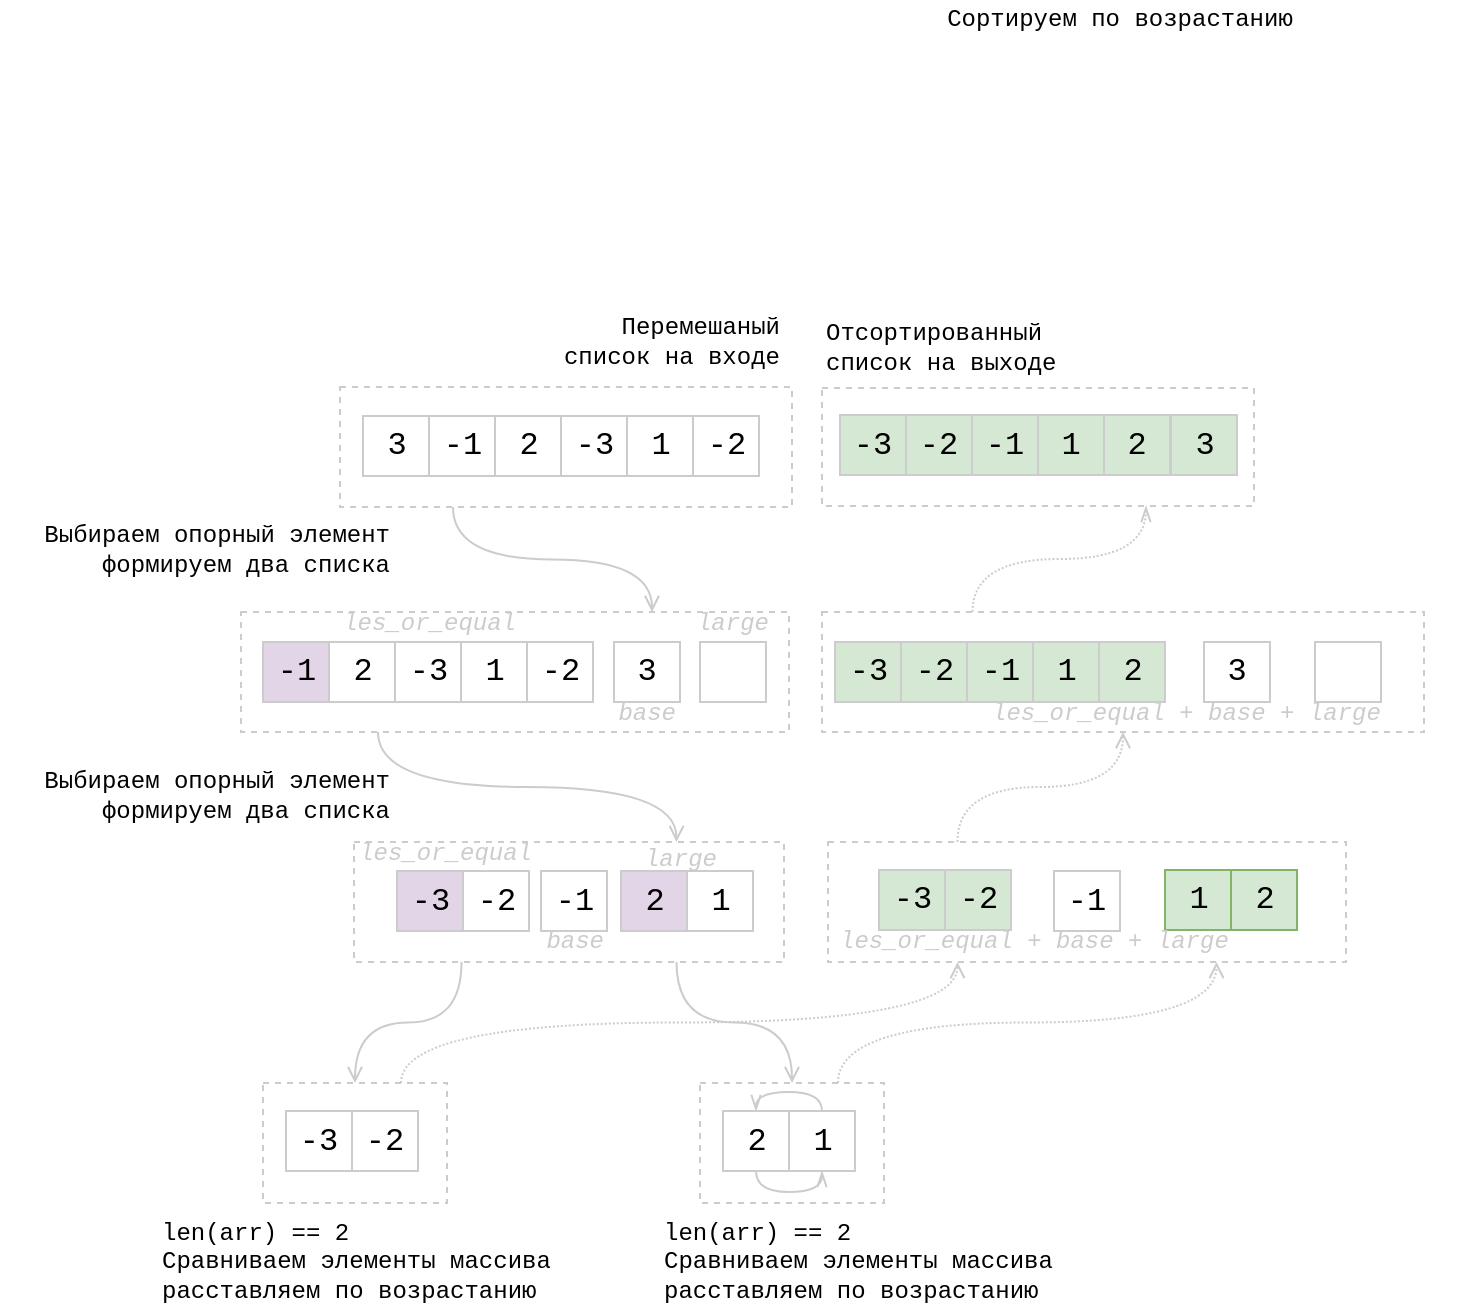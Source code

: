 <mxfile version="12.3.2" type="device" pages="2"><diagram name="Copy of Copy of Copy of Page-2" id="feHrl4u-7UDMm_Aa-eDm"><mxGraphModel dx="1383" dy="593" grid="0" gridSize="10" guides="1" tooltips="1" connect="1" arrows="1" fold="1" page="0" pageScale="1" pageWidth="827" pageHeight="1169" math="0" shadow="0"><root><mxCell id="aC_vmRRDU1zWZCq_EXkE-0"/><mxCell id="aC_vmRRDU1zWZCq_EXkE-1" parent="aC_vmRRDU1zWZCq_EXkE-0"/><mxCell id="8b018qxjPrGyrjIRnfjO-50" value="" style="rounded=0;whiteSpace=wrap;html=1;dashed=1;strokeColor=#CCCCCC;fontFamily=Courier New;align=left;" vertex="1" parent="aC_vmRRDU1zWZCq_EXkE-1"><mxGeometry x="150" y="211" width="216" height="59" as="geometry"/></mxCell><mxCell id="P1IyRJNqD4zKeLzGFIyF-8" style="edgeStyle=orthogonalEdgeStyle;curved=1;rounded=0;orthogonalLoop=1;jettySize=auto;html=1;exitX=0.25;exitY=1;exitDx=0;exitDy=0;entryX=0.75;entryY=0;entryDx=0;entryDy=0;endArrow=open;endFill=0;strokeColor=#CCCCCC;fontFamily=Courier New;" edge="1" parent="aC_vmRRDU1zWZCq_EXkE-1" source="P1IyRJNqD4zKeLzGFIyF-7" target="P1IyRJNqD4zKeLzGFIyF-6"><mxGeometry relative="1" as="geometry"/></mxCell><mxCell id="P1IyRJNqD4zKeLzGFIyF-7" value="" style="rounded=0;whiteSpace=wrap;html=1;dashed=1;strokeColor=#CCCCCC;fontFamily=Courier New;align=left;" vertex="1" parent="aC_vmRRDU1zWZCq_EXkE-1"><mxGeometry x="-91" y="210.5" width="226" height="60" as="geometry"/></mxCell><mxCell id="8b018qxjPrGyrjIRnfjO-0" style="edgeStyle=orthogonalEdgeStyle;curved=1;rounded=0;orthogonalLoop=1;jettySize=auto;html=1;exitX=0.25;exitY=1;exitDx=0;exitDy=0;endArrow=open;endFill=0;strokeColor=#CCCCCC;fontFamily=Courier New;entryX=0.75;entryY=0;entryDx=0;entryDy=0;" edge="1" parent="aC_vmRRDU1zWZCq_EXkE-1" source="P1IyRJNqD4zKeLzGFIyF-6" target="P1IyRJNqD4zKeLzGFIyF-10"><mxGeometry relative="1" as="geometry"/></mxCell><mxCell id="P1IyRJNqD4zKeLzGFIyF-6" value="" style="rounded=0;whiteSpace=wrap;html=1;dashed=1;strokeColor=#CCCCCC;fontFamily=Courier New;align=left;" vertex="1" parent="aC_vmRRDU1zWZCq_EXkE-1"><mxGeometry x="-140.5" y="323" width="274" height="60" as="geometry"/></mxCell><mxCell id="aC_vmRRDU1zWZCq_EXkE-8" value="Сортируем по возрастанию" style="text;html=1;strokeColor=none;fillColor=none;align=center;verticalAlign=middle;whiteSpace=wrap;rounded=0;fontFamily=Courier New;" vertex="1" parent="aC_vmRRDU1zWZCq_EXkE-1"><mxGeometry x="196" y="17" width="206" height="20" as="geometry"/></mxCell><mxCell id="aC_vmRRDU1zWZCq_EXkE-9" value="-1" style="rounded=0;whiteSpace=wrap;html=1;fontSize=16;fontFamily=Courier New;strokeColor=#CCCCCC;" vertex="1" parent="aC_vmRRDU1zWZCq_EXkE-1"><mxGeometry x="-46.5" y="225" width="33" height="30" as="geometry"/></mxCell><mxCell id="aC_vmRRDU1zWZCq_EXkE-10" value="2" style="rounded=0;whiteSpace=wrap;html=1;fontSize=16;fontFamily=Courier New;strokeColor=#CCCCCC;" vertex="1" parent="aC_vmRRDU1zWZCq_EXkE-1"><mxGeometry x="-13.5" y="225" width="33" height="30" as="geometry"/></mxCell><mxCell id="aC_vmRRDU1zWZCq_EXkE-11" value="-3" style="rounded=0;whiteSpace=wrap;html=1;fontSize=16;fontFamily=Courier New;strokeColor=#CCCCCC;" vertex="1" parent="aC_vmRRDU1zWZCq_EXkE-1"><mxGeometry x="19.5" y="225" width="33" height="30" as="geometry"/></mxCell><mxCell id="aC_vmRRDU1zWZCq_EXkE-12" value="1" style="rounded=0;whiteSpace=wrap;html=1;fontSize=16;fontFamily=Courier New;strokeColor=#CCCCCC;" vertex="1" parent="aC_vmRRDU1zWZCq_EXkE-1"><mxGeometry x="52.5" y="225" width="33" height="30" as="geometry"/></mxCell><mxCell id="aC_vmRRDU1zWZCq_EXkE-13" value="-2" style="rounded=0;whiteSpace=wrap;html=1;fontSize=16;fontFamily=Courier New;strokeColor=#CCCCCC;" vertex="1" parent="aC_vmRRDU1zWZCq_EXkE-1"><mxGeometry x="85.5" y="225" width="33" height="30" as="geometry"/></mxCell><mxCell id="aC_vmRRDU1zWZCq_EXkE-14" value="3" style="rounded=0;whiteSpace=wrap;html=1;fontSize=16;fontFamily=Courier New;strokeColor=#CCCCCC;" vertex="1" parent="aC_vmRRDU1zWZCq_EXkE-1"><mxGeometry x="-79.5" y="225" width="33" height="30" as="geometry"/></mxCell><mxCell id="aC_vmRRDU1zWZCq_EXkE-15" value="3" style="rounded=0;whiteSpace=wrap;html=1;fontSize=16;fontFamily=Courier New;strokeColor=#CCCCCC;" vertex="1" parent="aC_vmRRDU1zWZCq_EXkE-1"><mxGeometry x="46" y="338" width="33" height="30" as="geometry"/></mxCell><mxCell id="aC_vmRRDU1zWZCq_EXkE-22" value="len(arr) == 2&lt;br&gt;Сравниваем элементы массива расставляем по возрастанию" style="text;html=1;strokeColor=none;fillColor=none;align=left;verticalAlign=middle;whiteSpace=wrap;rounded=0;fontFamily=Courier New;" vertex="1" parent="aC_vmRRDU1zWZCq_EXkE-1"><mxGeometry x="-182" y="623.5" width="208" height="49" as="geometry"/></mxCell><mxCell id="aC_vmRRDU1zWZCq_EXkE-23" value="Выбираем опорный элемент&lt;br&gt;формируем два списка" style="text;html=1;strokeColor=none;fillColor=none;align=right;verticalAlign=middle;whiteSpace=wrap;rounded=0;fontFamily=Courier New;" vertex="1" parent="aC_vmRRDU1zWZCq_EXkE-1"><mxGeometry x="-261" y="274" width="197" height="35" as="geometry"/></mxCell><mxCell id="aC_vmRRDU1zWZCq_EXkE-25" value="" style="rounded=0;whiteSpace=wrap;html=1;fontSize=16;fontFamily=Courier New;strokeColor=#CCCCCC;" vertex="1" parent="aC_vmRRDU1zWZCq_EXkE-1"><mxGeometry x="89" y="338" width="33" height="30" as="geometry"/></mxCell><mxCell id="P1IyRJNqD4zKeLzGFIyF-1" value="-1" style="rounded=0;whiteSpace=wrap;html=1;fontSize=16;fontFamily=Courier New;strokeColor=#CCCCCC;fillColor=#e1d5e7;" vertex="1" parent="aC_vmRRDU1zWZCq_EXkE-1"><mxGeometry x="-129.5" y="338" width="33" height="30" as="geometry"/></mxCell><mxCell id="P1IyRJNqD4zKeLzGFIyF-2" value="2" style="rounded=0;whiteSpace=wrap;html=1;fontSize=16;fontFamily=Courier New;strokeColor=#CCCCCC;" vertex="1" parent="aC_vmRRDU1zWZCq_EXkE-1"><mxGeometry x="-96.5" y="338" width="33" height="30" as="geometry"/></mxCell><mxCell id="P1IyRJNqD4zKeLzGFIyF-3" value="-3" style="rounded=0;whiteSpace=wrap;html=1;fontSize=16;fontFamily=Courier New;strokeColor=#CCCCCC;" vertex="1" parent="aC_vmRRDU1zWZCq_EXkE-1"><mxGeometry x="-63.5" y="338" width="33" height="30" as="geometry"/></mxCell><mxCell id="P1IyRJNqD4zKeLzGFIyF-4" value="1" style="rounded=0;whiteSpace=wrap;html=1;fontSize=16;fontFamily=Courier New;strokeColor=#CCCCCC;" vertex="1" parent="aC_vmRRDU1zWZCq_EXkE-1"><mxGeometry x="-30.5" y="338" width="33" height="30" as="geometry"/></mxCell><mxCell id="P1IyRJNqD4zKeLzGFIyF-5" value="-2" style="rounded=0;whiteSpace=wrap;html=1;fontSize=16;fontFamily=Courier New;strokeColor=#CCCCCC;" vertex="1" parent="aC_vmRRDU1zWZCq_EXkE-1"><mxGeometry x="2.5" y="338" width="33" height="30" as="geometry"/></mxCell><mxCell id="8b018qxjPrGyrjIRnfjO-7" style="edgeStyle=orthogonalEdgeStyle;curved=1;rounded=0;orthogonalLoop=1;jettySize=auto;html=1;exitX=0.25;exitY=1;exitDx=0;exitDy=0;endArrow=open;endFill=0;strokeColor=#CCCCCC;fontFamily=Courier New;" edge="1" parent="aC_vmRRDU1zWZCq_EXkE-1" source="P1IyRJNqD4zKeLzGFIyF-10" target="8b018qxjPrGyrjIRnfjO-1"><mxGeometry relative="1" as="geometry"/></mxCell><mxCell id="8b018qxjPrGyrjIRnfjO-11" style="edgeStyle=orthogonalEdgeStyle;curved=1;rounded=0;orthogonalLoop=1;jettySize=auto;html=1;exitX=0.75;exitY=1;exitDx=0;exitDy=0;endArrow=open;endFill=0;strokeColor=#CCCCCC;fontFamily=Courier New;" edge="1" parent="aC_vmRRDU1zWZCq_EXkE-1" source="P1IyRJNqD4zKeLzGFIyF-10" target="8b018qxjPrGyrjIRnfjO-8"><mxGeometry relative="1" as="geometry"/></mxCell><mxCell id="P1IyRJNqD4zKeLzGFIyF-10" value="" style="rounded=0;whiteSpace=wrap;html=1;dashed=1;strokeColor=#CCCCCC;fontFamily=Courier New;align=left;" vertex="1" parent="aC_vmRRDU1zWZCq_EXkE-1"><mxGeometry x="-84" y="438" width="215" height="60" as="geometry"/></mxCell><mxCell id="P1IyRJNqD4zKeLzGFIyF-11" value="-1" style="rounded=0;whiteSpace=wrap;html=1;fontSize=16;fontFamily=Courier New;strokeColor=#CCCCCC;" vertex="1" parent="aC_vmRRDU1zWZCq_EXkE-1"><mxGeometry x="9.5" y="452.5" width="33" height="30" as="geometry"/></mxCell><mxCell id="P1IyRJNqD4zKeLzGFIyF-14" value="2" style="rounded=0;whiteSpace=wrap;html=1;fontSize=16;fontFamily=Courier New;strokeColor=#CCCCCC;fillColor=#e1d5e7;" vertex="1" parent="aC_vmRRDU1zWZCq_EXkE-1"><mxGeometry x="49.5" y="452.5" width="33" height="30" as="geometry"/></mxCell><mxCell id="P1IyRJNqD4zKeLzGFIyF-15" value="-3" style="rounded=0;whiteSpace=wrap;html=1;fontSize=16;fontFamily=Courier New;strokeColor=#CCCCCC;fillColor=#e1d5e7;" vertex="1" parent="aC_vmRRDU1zWZCq_EXkE-1"><mxGeometry x="-62.5" y="452.5" width="33" height="30" as="geometry"/></mxCell><mxCell id="P1IyRJNqD4zKeLzGFIyF-16" value="1" style="rounded=0;whiteSpace=wrap;html=1;fontSize=16;fontFamily=Courier New;strokeColor=#CCCCCC;" vertex="1" parent="aC_vmRRDU1zWZCq_EXkE-1"><mxGeometry x="82.5" y="452.5" width="33" height="30" as="geometry"/></mxCell><mxCell id="P1IyRJNqD4zKeLzGFIyF-17" value="-2" style="rounded=0;whiteSpace=wrap;html=1;fontSize=16;fontFamily=Courier New;strokeColor=#CCCCCC;" vertex="1" parent="aC_vmRRDU1zWZCq_EXkE-1"><mxGeometry x="-29.5" y="452.5" width="33" height="30" as="geometry"/></mxCell><mxCell id="8b018qxjPrGyrjIRnfjO-28" style="edgeStyle=orthogonalEdgeStyle;curved=1;rounded=0;orthogonalLoop=1;jettySize=auto;html=1;exitX=0.75;exitY=0;exitDx=0;exitDy=0;entryX=0.25;entryY=1;entryDx=0;entryDy=0;endArrow=open;endFill=0;strokeColor=#CCCCCC;fontFamily=Courier New;dashed=1;dashPattern=1 1;" edge="1" parent="aC_vmRRDU1zWZCq_EXkE-1" source="8b018qxjPrGyrjIRnfjO-1" target="8b018qxjPrGyrjIRnfjO-14"><mxGeometry relative="1" as="geometry"/></mxCell><mxCell id="8b018qxjPrGyrjIRnfjO-1" value="" style="rounded=0;whiteSpace=wrap;html=1;dashed=1;strokeColor=#CCCCCC;fontFamily=Courier New;align=left;" vertex="1" parent="aC_vmRRDU1zWZCq_EXkE-1"><mxGeometry x="-129.5" y="558.5" width="92" height="60" as="geometry"/></mxCell><mxCell id="8b018qxjPrGyrjIRnfjO-4" value="-3" style="rounded=0;whiteSpace=wrap;html=1;fontSize=16;fontFamily=Courier New;strokeColor=#CCCCCC;" vertex="1" parent="aC_vmRRDU1zWZCq_EXkE-1"><mxGeometry x="-118" y="572.5" width="33" height="30" as="geometry"/></mxCell><mxCell id="8b018qxjPrGyrjIRnfjO-6" value="-2" style="rounded=0;whiteSpace=wrap;html=1;fontSize=16;fontFamily=Courier New;strokeColor=#CCCCCC;" vertex="1" parent="aC_vmRRDU1zWZCq_EXkE-1"><mxGeometry x="-85" y="572.5" width="33" height="30" as="geometry"/></mxCell><mxCell id="8b018qxjPrGyrjIRnfjO-29" style="edgeStyle=orthogonalEdgeStyle;curved=1;rounded=0;orthogonalLoop=1;jettySize=auto;html=1;exitX=0.75;exitY=0;exitDx=0;exitDy=0;entryX=0.75;entryY=1;entryDx=0;entryDy=0;endArrow=open;endFill=0;strokeColor=#CCCCCC;fontFamily=Courier New;dashed=1;dashPattern=1 1;" edge="1" parent="aC_vmRRDU1zWZCq_EXkE-1" source="8b018qxjPrGyrjIRnfjO-8" target="8b018qxjPrGyrjIRnfjO-14"><mxGeometry relative="1" as="geometry"/></mxCell><mxCell id="8b018qxjPrGyrjIRnfjO-8" value="" style="rounded=0;whiteSpace=wrap;html=1;dashed=1;strokeColor=#CCCCCC;fontFamily=Courier New;align=left;" vertex="1" parent="aC_vmRRDU1zWZCq_EXkE-1"><mxGeometry x="89" y="558.5" width="92" height="60" as="geometry"/></mxCell><mxCell id="8b018qxjPrGyrjIRnfjO-49" style="edgeStyle=orthogonalEdgeStyle;curved=1;rounded=0;orthogonalLoop=1;jettySize=auto;html=1;exitX=0.5;exitY=1;exitDx=0;exitDy=0;entryX=0.5;entryY=1;entryDx=0;entryDy=0;endArrow=openThin;endFill=0;strokeColor=#CCCCCC;fontFamily=Courier New;fontColor=#CCCCCC;" edge="1" parent="aC_vmRRDU1zWZCq_EXkE-1" source="8b018qxjPrGyrjIRnfjO-9" target="8b018qxjPrGyrjIRnfjO-10"><mxGeometry relative="1" as="geometry"><Array as="points"><mxPoint x="117" y="613"/><mxPoint x="150" y="613"/></Array></mxGeometry></mxCell><mxCell id="8b018qxjPrGyrjIRnfjO-9" value="2" style="rounded=0;whiteSpace=wrap;html=1;fontSize=16;fontFamily=Courier New;strokeColor=#CCCCCC;" vertex="1" parent="aC_vmRRDU1zWZCq_EXkE-1"><mxGeometry x="100.5" y="572.5" width="33" height="30" as="geometry"/></mxCell><mxCell id="8b018qxjPrGyrjIRnfjO-48" style="edgeStyle=orthogonalEdgeStyle;curved=1;rounded=0;orthogonalLoop=1;jettySize=auto;html=1;exitX=0.5;exitY=0;exitDx=0;exitDy=0;entryX=0.5;entryY=0;entryDx=0;entryDy=0;endArrow=openThin;endFill=0;strokeColor=#CCCCCC;fontFamily=Courier New;fontColor=#CCCCCC;" edge="1" parent="aC_vmRRDU1zWZCq_EXkE-1" source="8b018qxjPrGyrjIRnfjO-10" target="8b018qxjPrGyrjIRnfjO-9"><mxGeometry relative="1" as="geometry"><Array as="points"><mxPoint x="150" y="563"/><mxPoint x="117" y="563"/></Array></mxGeometry></mxCell><mxCell id="8b018qxjPrGyrjIRnfjO-10" value="1" style="rounded=0;whiteSpace=wrap;html=1;fontSize=16;fontFamily=Courier New;strokeColor=#CCCCCC;" vertex="1" parent="aC_vmRRDU1zWZCq_EXkE-1"><mxGeometry x="133.5" y="572.5" width="33" height="30" as="geometry"/></mxCell><mxCell id="8b018qxjPrGyrjIRnfjO-13" value="len(arr) == 2&lt;br&gt;Сравниваем элементы массива расставляем по возрастанию" style="text;html=1;strokeColor=none;fillColor=none;align=left;verticalAlign=middle;whiteSpace=wrap;rounded=0;fontFamily=Courier New;" vertex="1" parent="aC_vmRRDU1zWZCq_EXkE-1"><mxGeometry x="69" y="623.5" width="208" height="49" as="geometry"/></mxCell><mxCell id="8b018qxjPrGyrjIRnfjO-27" style="edgeStyle=orthogonalEdgeStyle;curved=1;rounded=0;orthogonalLoop=1;jettySize=auto;html=1;exitX=0.25;exitY=0;exitDx=0;exitDy=0;endArrow=open;endFill=0;strokeColor=#CCCCCC;fontFamily=Courier New;dashed=1;dashPattern=1 1;" edge="1" parent="aC_vmRRDU1zWZCq_EXkE-1" source="8b018qxjPrGyrjIRnfjO-14" target="8b018qxjPrGyrjIRnfjO-20"><mxGeometry relative="1" as="geometry"/></mxCell><mxCell id="8b018qxjPrGyrjIRnfjO-14" value="" style="rounded=0;whiteSpace=wrap;html=1;dashed=1;strokeColor=#CCCCCC;fontFamily=Courier New;align=left;" vertex="1" parent="aC_vmRRDU1zWZCq_EXkE-1"><mxGeometry x="153" y="438" width="259" height="60" as="geometry"/></mxCell><mxCell id="8b018qxjPrGyrjIRnfjO-15" value="-1" style="rounded=0;whiteSpace=wrap;html=1;fontSize=16;fontFamily=Courier New;strokeColor=#CCCCCC;" vertex="1" parent="aC_vmRRDU1zWZCq_EXkE-1"><mxGeometry x="266" y="452.5" width="33" height="30" as="geometry"/></mxCell><mxCell id="8b018qxjPrGyrjIRnfjO-16" value="1" style="rounded=0;whiteSpace=wrap;html=1;fontSize=16;fontFamily=Courier New;strokeColor=#82b366;fillColor=#d5e8d4;" vertex="1" parent="aC_vmRRDU1zWZCq_EXkE-1"><mxGeometry x="321.5" y="452" width="33" height="30" as="geometry"/></mxCell><mxCell id="8b018qxjPrGyrjIRnfjO-17" value="-3" style="rounded=0;whiteSpace=wrap;html=1;fontSize=16;fontFamily=Courier New;strokeColor=#CCCCCC;fillColor=#d5e8d4;" vertex="1" parent="aC_vmRRDU1zWZCq_EXkE-1"><mxGeometry x="178.5" y="452" width="33" height="30" as="geometry"/></mxCell><mxCell id="8b018qxjPrGyrjIRnfjO-18" value="2" style="rounded=0;whiteSpace=wrap;html=1;fontSize=16;fontFamily=Courier New;strokeColor=#82b366;fillColor=#d5e8d4;" vertex="1" parent="aC_vmRRDU1zWZCq_EXkE-1"><mxGeometry x="354.5" y="452" width="33" height="30" as="geometry"/></mxCell><mxCell id="8b018qxjPrGyrjIRnfjO-19" value="-2" style="rounded=0;whiteSpace=wrap;html=1;fontSize=16;fontFamily=Courier New;strokeColor=#CCCCCC;fillColor=#d5e8d4;" vertex="1" parent="aC_vmRRDU1zWZCq_EXkE-1"><mxGeometry x="211.5" y="452" width="33" height="30" as="geometry"/></mxCell><mxCell id="8b018qxjPrGyrjIRnfjO-52" style="edgeStyle=orthogonalEdgeStyle;curved=1;rounded=0;orthogonalLoop=1;jettySize=auto;html=1;exitX=0.25;exitY=0;exitDx=0;exitDy=0;entryX=0.75;entryY=1;entryDx=0;entryDy=0;dashed=1;dashPattern=1 1;endArrow=openThin;endFill=0;strokeColor=#CCCCCC;fontFamily=Courier New;fontColor=#CCCCCC;" edge="1" parent="aC_vmRRDU1zWZCq_EXkE-1" source="8b018qxjPrGyrjIRnfjO-20" target="8b018qxjPrGyrjIRnfjO-50"><mxGeometry relative="1" as="geometry"/></mxCell><mxCell id="8b018qxjPrGyrjIRnfjO-20" value="" style="rounded=0;whiteSpace=wrap;html=1;dashed=1;strokeColor=#CCCCCC;fontFamily=Courier New;align=left;" vertex="1" parent="aC_vmRRDU1zWZCq_EXkE-1"><mxGeometry x="150" y="323" width="301" height="60" as="geometry"/></mxCell><mxCell id="8b018qxjPrGyrjIRnfjO-21" value="-1" style="rounded=0;whiteSpace=wrap;html=1;fontSize=16;fontFamily=Courier New;strokeColor=#CCCCCC;fillColor=#d5e8d4;" vertex="1" parent="aC_vmRRDU1zWZCq_EXkE-1"><mxGeometry x="222.5" y="338" width="33" height="30" as="geometry"/></mxCell><mxCell id="8b018qxjPrGyrjIRnfjO-22" value="1" style="rounded=0;whiteSpace=wrap;html=1;fontSize=16;fontFamily=Courier New;strokeColor=#CCCCCC;fillColor=#d5e8d4;" vertex="1" parent="aC_vmRRDU1zWZCq_EXkE-1"><mxGeometry x="255.5" y="338" width="33" height="30" as="geometry"/></mxCell><mxCell id="8b018qxjPrGyrjIRnfjO-23" value="-3" style="rounded=0;whiteSpace=wrap;html=1;fontSize=16;fontFamily=Courier New;strokeColor=#CCCCCC;fillColor=#d5e8d4;" vertex="1" parent="aC_vmRRDU1zWZCq_EXkE-1"><mxGeometry x="156.5" y="338" width="33" height="30" as="geometry"/></mxCell><mxCell id="8b018qxjPrGyrjIRnfjO-24" value="2" style="rounded=0;whiteSpace=wrap;html=1;fontSize=16;fontFamily=Courier New;strokeColor=#CCCCCC;fillColor=#d5e8d4;" vertex="1" parent="aC_vmRRDU1zWZCq_EXkE-1"><mxGeometry x="288.5" y="338" width="33" height="30" as="geometry"/></mxCell><mxCell id="8b018qxjPrGyrjIRnfjO-25" value="-2" style="rounded=0;whiteSpace=wrap;html=1;fontSize=16;fontFamily=Courier New;strokeColor=#CCCCCC;fillColor=#d5e8d4;" vertex="1" parent="aC_vmRRDU1zWZCq_EXkE-1"><mxGeometry x="189.5" y="338" width="33" height="30" as="geometry"/></mxCell><mxCell id="8b018qxjPrGyrjIRnfjO-26" value="3" style="rounded=0;whiteSpace=wrap;html=1;fontSize=16;fontFamily=Courier New;strokeColor=#CCCCCC;" vertex="1" parent="aC_vmRRDU1zWZCq_EXkE-1"><mxGeometry x="341" y="338" width="33" height="30" as="geometry"/></mxCell><mxCell id="8b018qxjPrGyrjIRnfjO-30" value="Перемешаный &lt;br&gt;список на входе" style="text;html=1;strokeColor=none;fillColor=none;align=right;verticalAlign=middle;whiteSpace=wrap;rounded=0;fontFamily=Courier New;" vertex="1" parent="aC_vmRRDU1zWZCq_EXkE-1"><mxGeometry x="-17" y="178" width="148" height="20" as="geometry"/></mxCell><mxCell id="8b018qxjPrGyrjIRnfjO-32" value="-1" style="rounded=0;whiteSpace=wrap;html=1;fontSize=16;fontFamily=Courier New;strokeColor=#CCCCCC;fillColor=#d5e8d4;" vertex="1" parent="aC_vmRRDU1zWZCq_EXkE-1"><mxGeometry x="225" y="224.5" width="33" height="30" as="geometry"/></mxCell><mxCell id="8b018qxjPrGyrjIRnfjO-33" value="1" style="rounded=0;whiteSpace=wrap;html=1;fontSize=16;fontFamily=Courier New;strokeColor=#CCCCCC;fillColor=#d5e8d4;" vertex="1" parent="aC_vmRRDU1zWZCq_EXkE-1"><mxGeometry x="258" y="224.5" width="33" height="30" as="geometry"/></mxCell><mxCell id="8b018qxjPrGyrjIRnfjO-34" value="-3" style="rounded=0;whiteSpace=wrap;html=1;fontSize=16;fontFamily=Courier New;strokeColor=#CCCCCC;fillColor=#d5e8d4;" vertex="1" parent="aC_vmRRDU1zWZCq_EXkE-1"><mxGeometry x="159" y="224.5" width="33" height="30" as="geometry"/></mxCell><mxCell id="8b018qxjPrGyrjIRnfjO-35" value="2" style="rounded=0;whiteSpace=wrap;html=1;fontSize=16;fontFamily=Courier New;strokeColor=#CCCCCC;fillColor=#d5e8d4;" vertex="1" parent="aC_vmRRDU1zWZCq_EXkE-1"><mxGeometry x="291" y="224.5" width="33" height="30" as="geometry"/></mxCell><mxCell id="8b018qxjPrGyrjIRnfjO-36" value="-2" style="rounded=0;whiteSpace=wrap;html=1;fontSize=16;fontFamily=Courier New;strokeColor=#CCCCCC;fillColor=#d5e8d4;" vertex="1" parent="aC_vmRRDU1zWZCq_EXkE-1"><mxGeometry x="192" y="224.5" width="33" height="30" as="geometry"/></mxCell><mxCell id="8b018qxjPrGyrjIRnfjO-38" value="3" style="rounded=0;whiteSpace=wrap;html=1;fontSize=16;fontFamily=Courier New;strokeColor=#CCCCCC;fillColor=#d5e8d4;" vertex="1" parent="aC_vmRRDU1zWZCq_EXkE-1"><mxGeometry x="324.5" y="224.5" width="33" height="30" as="geometry"/></mxCell><mxCell id="8b018qxjPrGyrjIRnfjO-39" value="Отсортированный список на выходе" style="text;html=1;strokeColor=none;fillColor=none;align=left;verticalAlign=middle;whiteSpace=wrap;rounded=0;fontFamily=Courier New;" vertex="1" parent="aC_vmRRDU1zWZCq_EXkE-1"><mxGeometry x="150" y="173.5" width="148" height="34" as="geometry"/></mxCell><mxCell id="8b018qxjPrGyrjIRnfjO-41" value="Выбираем опорный элемент&lt;br&gt;формируем два списка" style="text;html=1;strokeColor=none;fillColor=none;align=right;verticalAlign=middle;whiteSpace=wrap;rounded=0;fontFamily=Courier New;" vertex="1" parent="aC_vmRRDU1zWZCq_EXkE-1"><mxGeometry x="-261" y="397" width="197" height="35" as="geometry"/></mxCell><mxCell id="8b018qxjPrGyrjIRnfjO-42" value="les_or_equal" style="text;html=1;strokeColor=none;fillColor=none;align=right;verticalAlign=middle;whiteSpace=wrap;rounded=0;fontFamily=Courier New;fontStyle=2;fontColor=#CCCCCC;" vertex="1" parent="aC_vmRRDU1zWZCq_EXkE-1"><mxGeometry x="-90.5" y="323" width="89" height="11" as="geometry"/></mxCell><mxCell id="8b018qxjPrGyrjIRnfjO-43" value="large" style="text;html=1;strokeColor=none;fillColor=none;align=center;verticalAlign=middle;whiteSpace=wrap;rounded=0;fontFamily=Courier New;fontStyle=2;fontColor=#CCCCCC;" vertex="1" parent="aC_vmRRDU1zWZCq_EXkE-1"><mxGeometry x="76" y="323" width="59" height="12" as="geometry"/></mxCell><mxCell id="8b018qxjPrGyrjIRnfjO-44" value="base" style="text;html=1;strokeColor=none;fillColor=none;align=right;verticalAlign=middle;whiteSpace=wrap;rounded=0;fontFamily=Courier New;fontStyle=2;fontColor=#CCCCCC;" vertex="1" parent="aC_vmRRDU1zWZCq_EXkE-1"><mxGeometry x="47" y="368" width="32" height="11" as="geometry"/></mxCell><mxCell id="8b018qxjPrGyrjIRnfjO-45" value="base" style="text;html=1;strokeColor=none;fillColor=none;align=right;verticalAlign=middle;whiteSpace=wrap;rounded=0;fontFamily=Courier New;fontStyle=2;fontColor=#CCCCCC;" vertex="1" parent="aC_vmRRDU1zWZCq_EXkE-1"><mxGeometry x="9.5" y="482.5" width="33" height="11" as="geometry"/></mxCell><mxCell id="8b018qxjPrGyrjIRnfjO-53" value="les_or_equal + base + large" style="text;html=1;strokeColor=none;fillColor=none;align=left;verticalAlign=middle;whiteSpace=wrap;rounded=0;fontFamily=Courier New;fontStyle=2;fontColor=#CCCCCC;" vertex="1" parent="aC_vmRRDU1zWZCq_EXkE-1"><mxGeometry x="233" y="368" width="236" height="11" as="geometry"/></mxCell><mxCell id="8b018qxjPrGyrjIRnfjO-54" value="" style="rounded=0;whiteSpace=wrap;html=1;fontSize=16;fontFamily=Courier New;strokeColor=#CCCCCC;" vertex="1" parent="aC_vmRRDU1zWZCq_EXkE-1"><mxGeometry x="396.5" y="338" width="33" height="30" as="geometry"/></mxCell><mxCell id="8b018qxjPrGyrjIRnfjO-55" value="les_or_equal + base + large" style="text;html=1;strokeColor=none;fillColor=none;align=left;verticalAlign=middle;whiteSpace=wrap;rounded=0;fontFamily=Courier New;fontStyle=2;fontColor=#CCCCCC;" vertex="1" parent="aC_vmRRDU1zWZCq_EXkE-1"><mxGeometry x="156.5" y="482.5" width="236" height="11" as="geometry"/></mxCell><mxCell id="8b018qxjPrGyrjIRnfjO-56" value="les_or_equal" style="text;html=1;strokeColor=none;fillColor=none;align=right;verticalAlign=middle;whiteSpace=wrap;rounded=0;fontFamily=Courier New;fontStyle=2;fontColor=#CCCCCC;" vertex="1" parent="aC_vmRRDU1zWZCq_EXkE-1"><mxGeometry x="-82" y="438" width="89" height="11" as="geometry"/></mxCell><mxCell id="8b018qxjPrGyrjIRnfjO-57" value="large" style="text;html=1;strokeColor=none;fillColor=none;align=center;verticalAlign=middle;whiteSpace=wrap;rounded=0;fontFamily=Courier New;fontStyle=2;fontColor=#CCCCCC;" vertex="1" parent="aC_vmRRDU1zWZCq_EXkE-1"><mxGeometry x="49.5" y="440.5" width="59" height="12" as="geometry"/></mxCell></root></mxGraphModel></diagram><diagram name="Copy of Copy of Copy of Copy of Page-2" id="0E8YHo4PaYXHNY59Jjl7"><mxGraphModel dx="1383" dy="593" grid="0" gridSize="10" guides="1" tooltips="1" connect="1" arrows="1" fold="1" page="0" pageScale="1" pageWidth="827" pageHeight="1169" math="0" shadow="0"><root><mxCell id="c1hQA2i16a-f4wSApS_b-0"/><mxCell id="c1hQA2i16a-f4wSApS_b-1" parent="c1hQA2i16a-f4wSApS_b-0"/><mxCell id="c1hQA2i16a-f4wSApS_b-2" value="" style="rounded=0;whiteSpace=wrap;html=1;dashed=1;strokeColor=#CCCCCC;fontFamily=Courier New;align=left;" vertex="1" parent="c1hQA2i16a-f4wSApS_b-1"><mxGeometry x="150" y="211" width="216" height="59" as="geometry"/></mxCell><mxCell id="c1hQA2i16a-f4wSApS_b-3" style="edgeStyle=orthogonalEdgeStyle;curved=1;rounded=0;orthogonalLoop=1;jettySize=auto;html=1;exitX=0.25;exitY=1;exitDx=0;exitDy=0;entryX=0.75;entryY=0;entryDx=0;entryDy=0;endArrow=open;endFill=0;strokeColor=#CCCCCC;fontFamily=Courier New;" edge="1" parent="c1hQA2i16a-f4wSApS_b-1" source="c1hQA2i16a-f4wSApS_b-4" target="c1hQA2i16a-f4wSApS_b-6"><mxGeometry relative="1" as="geometry"/></mxCell><mxCell id="c1hQA2i16a-f4wSApS_b-4" value="" style="rounded=0;whiteSpace=wrap;html=1;dashed=1;strokeColor=#CCCCCC;fontFamily=Courier New;align=left;" vertex="1" parent="c1hQA2i16a-f4wSApS_b-1"><mxGeometry x="-91" y="210.5" width="226" height="60" as="geometry"/></mxCell><mxCell id="c1hQA2i16a-f4wSApS_b-5" style="edgeStyle=orthogonalEdgeStyle;curved=1;rounded=0;orthogonalLoop=1;jettySize=auto;html=1;exitX=0.25;exitY=1;exitDx=0;exitDy=0;endArrow=open;endFill=0;strokeColor=#CCCCCC;fontFamily=Courier New;entryX=0.75;entryY=0;entryDx=0;entryDy=0;" edge="1" parent="c1hQA2i16a-f4wSApS_b-1" source="c1hQA2i16a-f4wSApS_b-6" target="c1hQA2i16a-f4wSApS_b-25"><mxGeometry relative="1" as="geometry"/></mxCell><mxCell id="c1hQA2i16a-f4wSApS_b-6" value="" style="rounded=0;whiteSpace=wrap;html=1;dashed=1;strokeColor=#CCCCCC;fontFamily=Courier New;align=left;" vertex="1" parent="c1hQA2i16a-f4wSApS_b-1"><mxGeometry x="-140.5" y="323" width="274" height="60" as="geometry"/></mxCell><mxCell id="c1hQA2i16a-f4wSApS_b-7" value="Сортируем по возрастанию" style="text;html=1;strokeColor=none;fillColor=none;align=center;verticalAlign=middle;whiteSpace=wrap;rounded=0;fontFamily=Courier New;" vertex="1" parent="c1hQA2i16a-f4wSApS_b-1"><mxGeometry x="196" y="17" width="206" height="20" as="geometry"/></mxCell><mxCell id="c1hQA2i16a-f4wSApS_b-8" value="-1" style="rounded=0;whiteSpace=wrap;html=1;fontSize=16;fontFamily=Courier New;strokeColor=#CCCCCC;" vertex="1" parent="c1hQA2i16a-f4wSApS_b-1"><mxGeometry x="-46.5" y="225" width="33" height="30" as="geometry"/></mxCell><mxCell id="c1hQA2i16a-f4wSApS_b-9" value="2" style="rounded=0;whiteSpace=wrap;html=1;fontSize=16;fontFamily=Courier New;strokeColor=#CCCCCC;" vertex="1" parent="c1hQA2i16a-f4wSApS_b-1"><mxGeometry x="-13.5" y="225" width="33" height="30" as="geometry"/></mxCell><mxCell id="c1hQA2i16a-f4wSApS_b-10" value="-3" style="rounded=0;whiteSpace=wrap;html=1;fontSize=16;fontFamily=Courier New;strokeColor=#CCCCCC;" vertex="1" parent="c1hQA2i16a-f4wSApS_b-1"><mxGeometry x="19.5" y="225" width="33" height="30" as="geometry"/></mxCell><mxCell id="c1hQA2i16a-f4wSApS_b-11" value="1" style="rounded=0;whiteSpace=wrap;html=1;fontSize=16;fontFamily=Courier New;strokeColor=#CCCCCC;" vertex="1" parent="c1hQA2i16a-f4wSApS_b-1"><mxGeometry x="52.5" y="225" width="33" height="30" as="geometry"/></mxCell><mxCell id="c1hQA2i16a-f4wSApS_b-12" value="-2" style="rounded=0;whiteSpace=wrap;html=1;fontSize=16;fontFamily=Courier New;strokeColor=#CCCCCC;" vertex="1" parent="c1hQA2i16a-f4wSApS_b-1"><mxGeometry x="85.5" y="225" width="33" height="30" as="geometry"/></mxCell><mxCell id="c1hQA2i16a-f4wSApS_b-13" value="3" style="rounded=0;whiteSpace=wrap;html=1;fontSize=16;fontFamily=Courier New;strokeColor=#CCCCCC;" vertex="1" parent="c1hQA2i16a-f4wSApS_b-1"><mxGeometry x="-79.5" y="225" width="33" height="30" as="geometry"/></mxCell><mxCell id="c1hQA2i16a-f4wSApS_b-14" value="3" style="rounded=0;whiteSpace=wrap;html=1;fontSize=16;fontFamily=Courier New;strokeColor=#CCCCCC;" vertex="1" parent="c1hQA2i16a-f4wSApS_b-1"><mxGeometry x="46" y="338" width="33" height="30" as="geometry"/></mxCell><mxCell id="c1hQA2i16a-f4wSApS_b-16" value="Выбираем опорный элемент&lt;br&gt;формируем два списка" style="text;html=1;strokeColor=none;fillColor=none;align=right;verticalAlign=middle;whiteSpace=wrap;rounded=0;fontFamily=Courier New;" vertex="1" parent="c1hQA2i16a-f4wSApS_b-1"><mxGeometry x="-261" y="274" width="197" height="35" as="geometry"/></mxCell><mxCell id="c1hQA2i16a-f4wSApS_b-17" value="" style="rounded=0;whiteSpace=wrap;html=1;fontSize=16;fontFamily=Courier New;strokeColor=#CCCCCC;" vertex="1" parent="c1hQA2i16a-f4wSApS_b-1"><mxGeometry x="89" y="338" width="33" height="30" as="geometry"/></mxCell><mxCell id="c1hQA2i16a-f4wSApS_b-18" value="-1" style="rounded=0;whiteSpace=wrap;html=1;fontSize=16;fontFamily=Courier New;strokeColor=#CCCCCC;fillColor=#e1d5e7;" vertex="1" parent="c1hQA2i16a-f4wSApS_b-1"><mxGeometry x="-129.5" y="338" width="33" height="30" as="geometry"/></mxCell><mxCell id="c1hQA2i16a-f4wSApS_b-19" value="2" style="rounded=0;whiteSpace=wrap;html=1;fontSize=16;fontFamily=Courier New;strokeColor=#CCCCCC;" vertex="1" parent="c1hQA2i16a-f4wSApS_b-1"><mxGeometry x="-96.5" y="338" width="33" height="30" as="geometry"/></mxCell><mxCell id="c1hQA2i16a-f4wSApS_b-20" value="-3" style="rounded=0;whiteSpace=wrap;html=1;fontSize=16;fontFamily=Courier New;strokeColor=#CCCCCC;" vertex="1" parent="c1hQA2i16a-f4wSApS_b-1"><mxGeometry x="-63.5" y="338" width="33" height="30" as="geometry"/></mxCell><mxCell id="c1hQA2i16a-f4wSApS_b-21" value="1" style="rounded=0;whiteSpace=wrap;html=1;fontSize=16;fontFamily=Courier New;strokeColor=#CCCCCC;" vertex="1" parent="c1hQA2i16a-f4wSApS_b-1"><mxGeometry x="-30.5" y="338" width="33" height="30" as="geometry"/></mxCell><mxCell id="c1hQA2i16a-f4wSApS_b-22" value="-2" style="rounded=0;whiteSpace=wrap;html=1;fontSize=16;fontFamily=Courier New;strokeColor=#CCCCCC;" vertex="1" parent="c1hQA2i16a-f4wSApS_b-1"><mxGeometry x="2.5" y="338" width="33" height="30" as="geometry"/></mxCell><mxCell id="c1hQA2i16a-f4wSApS_b-23" style="edgeStyle=orthogonalEdgeStyle;curved=1;rounded=0;orthogonalLoop=1;jettySize=auto;html=1;exitX=0.25;exitY=1;exitDx=0;exitDy=0;endArrow=open;endFill=0;strokeColor=#CCCCCC;fontFamily=Courier New;" edge="1" parent="c1hQA2i16a-f4wSApS_b-1" source="c1hQA2i16a-f4wSApS_b-25" target="c1hQA2i16a-f4wSApS_b-32"><mxGeometry relative="1" as="geometry"/></mxCell><mxCell id="c1hQA2i16a-f4wSApS_b-24" style="edgeStyle=orthogonalEdgeStyle;curved=1;rounded=0;orthogonalLoop=1;jettySize=auto;html=1;exitX=0.75;exitY=1;exitDx=0;exitDy=0;endArrow=open;endFill=0;strokeColor=#CCCCCC;fontFamily=Courier New;" edge="1" parent="c1hQA2i16a-f4wSApS_b-1" source="c1hQA2i16a-f4wSApS_b-25" target="c1hQA2i16a-f4wSApS_b-36"><mxGeometry relative="1" as="geometry"/></mxCell><mxCell id="c1hQA2i16a-f4wSApS_b-25" value="" style="rounded=0;whiteSpace=wrap;html=1;dashed=1;strokeColor=#CCCCCC;fontFamily=Courier New;align=left;" vertex="1" parent="c1hQA2i16a-f4wSApS_b-1"><mxGeometry x="-84" y="438" width="215" height="60" as="geometry"/></mxCell><mxCell id="c1hQA2i16a-f4wSApS_b-26" value="-1" style="rounded=0;whiteSpace=wrap;html=1;fontSize=16;fontFamily=Courier New;strokeColor=#CCCCCC;" vertex="1" parent="c1hQA2i16a-f4wSApS_b-1"><mxGeometry x="9.5" y="452.5" width="33" height="30" as="geometry"/></mxCell><mxCell id="c1hQA2i16a-f4wSApS_b-27" value="2" style="rounded=0;whiteSpace=wrap;html=1;fontSize=16;fontFamily=Courier New;strokeColor=#CCCCCC;fillColor=#e1d5e7;" vertex="1" parent="c1hQA2i16a-f4wSApS_b-1"><mxGeometry x="49.5" y="452.5" width="33" height="30" as="geometry"/></mxCell><mxCell id="c1hQA2i16a-f4wSApS_b-28" value="-3" style="rounded=0;whiteSpace=wrap;html=1;fontSize=16;fontFamily=Courier New;strokeColor=#CCCCCC;fillColor=#e1d5e7;" vertex="1" parent="c1hQA2i16a-f4wSApS_b-1"><mxGeometry x="-62.5" y="452.5" width="33" height="30" as="geometry"/></mxCell><mxCell id="c1hQA2i16a-f4wSApS_b-29" value="1" style="rounded=0;whiteSpace=wrap;html=1;fontSize=16;fontFamily=Courier New;strokeColor=#CCCCCC;" vertex="1" parent="c1hQA2i16a-f4wSApS_b-1"><mxGeometry x="82.5" y="452.5" width="33" height="30" as="geometry"/></mxCell><mxCell id="c1hQA2i16a-f4wSApS_b-30" value="-2" style="rounded=0;whiteSpace=wrap;html=1;fontSize=16;fontFamily=Courier New;strokeColor=#CCCCCC;" vertex="1" parent="c1hQA2i16a-f4wSApS_b-1"><mxGeometry x="-29.5" y="452.5" width="33" height="30" as="geometry"/></mxCell><mxCell id="c1hQA2i16a-f4wSApS_b-31" style="edgeStyle=orthogonalEdgeStyle;curved=1;rounded=0;orthogonalLoop=1;jettySize=auto;html=1;exitX=0.75;exitY=0;exitDx=0;exitDy=0;entryX=0.25;entryY=1;entryDx=0;entryDy=0;endArrow=open;endFill=0;strokeColor=#CCCCCC;fontFamily=Courier New;dashed=1;dashPattern=1 1;" edge="1" parent="c1hQA2i16a-f4wSApS_b-1" source="c1hQA2i16a-f4wSApS_b-32" target="c1hQA2i16a-f4wSApS_b-43"><mxGeometry relative="1" as="geometry"><Array as="points"><mxPoint x="-41" y="526"/><mxPoint x="218" y="526"/></Array></mxGeometry></mxCell><mxCell id="c1hQA2i16a-f4wSApS_b-32" value="" style="rounded=0;whiteSpace=wrap;html=1;dashed=1;strokeColor=#CCCCCC;fontFamily=Courier New;align=left;" vertex="1" parent="c1hQA2i16a-f4wSApS_b-1"><mxGeometry x="-110" y="573" width="92" height="60" as="geometry"/></mxCell><mxCell id="c1hQA2i16a-f4wSApS_b-33" value="-3" style="rounded=0;whiteSpace=wrap;html=1;fontSize=16;fontFamily=Courier New;strokeColor=#CCCCCC;" vertex="1" parent="c1hQA2i16a-f4wSApS_b-1"><mxGeometry x="-98.5" y="587" width="33" height="30" as="geometry"/></mxCell><mxCell id="c1hQA2i16a-f4wSApS_b-34" value="-2" style="rounded=0;whiteSpace=wrap;html=1;fontSize=16;fontFamily=Courier New;strokeColor=#CCCCCC;" vertex="1" parent="c1hQA2i16a-f4wSApS_b-1"><mxGeometry x="-65.5" y="587" width="33" height="30" as="geometry"/></mxCell><mxCell id="c1hQA2i16a-f4wSApS_b-35" style="edgeStyle=orthogonalEdgeStyle;curved=1;rounded=0;orthogonalLoop=1;jettySize=auto;html=1;exitX=0.75;exitY=0;exitDx=0;exitDy=0;entryX=0.75;entryY=1;entryDx=0;entryDy=0;endArrow=open;endFill=0;strokeColor=#CCCCCC;fontFamily=Courier New;dashed=1;dashPattern=1 1;" edge="1" parent="c1hQA2i16a-f4wSApS_b-1" source="c1hQA2i16a-f4wSApS_b-36" target="c1hQA2i16a-f4wSApS_b-43"><mxGeometry relative="1" as="geometry"><Array as="points"><mxPoint x="63" y="546"/><mxPoint x="347" y="546"/></Array></mxGeometry></mxCell><mxCell id="c1hQA2i16a-f4wSApS_b-36" value="" style="rounded=0;whiteSpace=wrap;html=1;dashed=1;strokeColor=#CCCCCC;fontFamily=Courier New;align=left;" vertex="1" parent="c1hQA2i16a-f4wSApS_b-1"><mxGeometry x="-5.5" y="573" width="92" height="60" as="geometry"/></mxCell><mxCell id="c1hQA2i16a-f4wSApS_b-37" style="edgeStyle=orthogonalEdgeStyle;curved=1;rounded=0;orthogonalLoop=1;jettySize=auto;html=1;exitX=0.5;exitY=1;exitDx=0;exitDy=0;entryX=0.5;entryY=1;entryDx=0;entryDy=0;endArrow=openThin;endFill=0;strokeColor=#CCCCCC;fontFamily=Courier New;fontColor=#CCCCCC;" edge="1" parent="c1hQA2i16a-f4wSApS_b-1" source="c1hQA2i16a-f4wSApS_b-38" target="c1hQA2i16a-f4wSApS_b-40"><mxGeometry relative="1" as="geometry"><Array as="points"><mxPoint x="22.5" y="627.5"/><mxPoint x="55.5" y="627.5"/></Array></mxGeometry></mxCell><mxCell id="c1hQA2i16a-f4wSApS_b-38" value="2" style="rounded=0;whiteSpace=wrap;html=1;fontSize=16;fontFamily=Courier New;strokeColor=#CCCCCC;" vertex="1" parent="c1hQA2i16a-f4wSApS_b-1"><mxGeometry x="6" y="587" width="33" height="30" as="geometry"/></mxCell><mxCell id="c1hQA2i16a-f4wSApS_b-39" style="edgeStyle=orthogonalEdgeStyle;curved=1;rounded=0;orthogonalLoop=1;jettySize=auto;html=1;exitX=0.5;exitY=0;exitDx=0;exitDy=0;entryX=0.5;entryY=0;entryDx=0;entryDy=0;endArrow=openThin;endFill=0;strokeColor=#CCCCCC;fontFamily=Courier New;fontColor=#CCCCCC;" edge="1" parent="c1hQA2i16a-f4wSApS_b-1" source="c1hQA2i16a-f4wSApS_b-40" target="c1hQA2i16a-f4wSApS_b-38"><mxGeometry relative="1" as="geometry"><Array as="points"><mxPoint x="55.5" y="577.5"/><mxPoint x="22.5" y="577.5"/></Array></mxGeometry></mxCell><mxCell id="c1hQA2i16a-f4wSApS_b-40" value="1" style="rounded=0;whiteSpace=wrap;html=1;fontSize=16;fontFamily=Courier New;strokeColor=#CCCCCC;" vertex="1" parent="c1hQA2i16a-f4wSApS_b-1"><mxGeometry x="39" y="587" width="33" height="30" as="geometry"/></mxCell><mxCell id="c1hQA2i16a-f4wSApS_b-41" value="len(arr) == 2&lt;br&gt;Сравниваем элементы массива расставляем по возрастанию" style="text;html=1;strokeColor=none;fillColor=none;align=left;verticalAlign=middle;whiteSpace=wrap;rounded=0;fontFamily=Courier New;" vertex="1" parent="c1hQA2i16a-f4wSApS_b-1"><mxGeometry x="-129" y="639.5" width="208" height="49" as="geometry"/></mxCell><mxCell id="c1hQA2i16a-f4wSApS_b-42" style="edgeStyle=orthogonalEdgeStyle;curved=1;rounded=0;orthogonalLoop=1;jettySize=auto;html=1;exitX=0.25;exitY=0;exitDx=0;exitDy=0;endArrow=open;endFill=0;strokeColor=#CCCCCC;fontFamily=Courier New;dashed=1;dashPattern=1 1;" edge="1" parent="c1hQA2i16a-f4wSApS_b-1" source="c1hQA2i16a-f4wSApS_b-43" target="c1hQA2i16a-f4wSApS_b-50"><mxGeometry relative="1" as="geometry"/></mxCell><mxCell id="c1hQA2i16a-f4wSApS_b-43" value="" style="rounded=0;whiteSpace=wrap;html=1;dashed=1;strokeColor=#CCCCCC;fontFamily=Courier New;align=left;" vertex="1" parent="c1hQA2i16a-f4wSApS_b-1"><mxGeometry x="153" y="438" width="259" height="60" as="geometry"/></mxCell><mxCell id="c1hQA2i16a-f4wSApS_b-44" value="-1" style="rounded=0;whiteSpace=wrap;html=1;fontSize=16;fontFamily=Courier New;strokeColor=#CCCCCC;" vertex="1" parent="c1hQA2i16a-f4wSApS_b-1"><mxGeometry x="266" y="452.5" width="33" height="30" as="geometry"/></mxCell><mxCell id="c1hQA2i16a-f4wSApS_b-45" value="1" style="rounded=0;whiteSpace=wrap;html=1;fontSize=16;fontFamily=Courier New;strokeColor=#82b366;fillColor=#d5e8d4;" vertex="1" parent="c1hQA2i16a-f4wSApS_b-1"><mxGeometry x="321.5" y="452" width="33" height="30" as="geometry"/></mxCell><mxCell id="c1hQA2i16a-f4wSApS_b-46" value="-3" style="rounded=0;whiteSpace=wrap;html=1;fontSize=16;fontFamily=Courier New;strokeColor=#CCCCCC;fillColor=#d5e8d4;" vertex="1" parent="c1hQA2i16a-f4wSApS_b-1"><mxGeometry x="178.5" y="452" width="33" height="30" as="geometry"/></mxCell><mxCell id="c1hQA2i16a-f4wSApS_b-47" value="2" style="rounded=0;whiteSpace=wrap;html=1;fontSize=16;fontFamily=Courier New;strokeColor=#82b366;fillColor=#d5e8d4;" vertex="1" parent="c1hQA2i16a-f4wSApS_b-1"><mxGeometry x="354.5" y="452" width="33" height="30" as="geometry"/></mxCell><mxCell id="c1hQA2i16a-f4wSApS_b-48" value="-2" style="rounded=0;whiteSpace=wrap;html=1;fontSize=16;fontFamily=Courier New;strokeColor=#CCCCCC;fillColor=#d5e8d4;" vertex="1" parent="c1hQA2i16a-f4wSApS_b-1"><mxGeometry x="211.5" y="452" width="33" height="30" as="geometry"/></mxCell><mxCell id="c1hQA2i16a-f4wSApS_b-49" style="edgeStyle=orthogonalEdgeStyle;curved=1;rounded=0;orthogonalLoop=1;jettySize=auto;html=1;exitX=0.25;exitY=0;exitDx=0;exitDy=0;entryX=0.75;entryY=1;entryDx=0;entryDy=0;dashed=1;dashPattern=1 1;endArrow=openThin;endFill=0;strokeColor=#CCCCCC;fontFamily=Courier New;fontColor=#CCCCCC;" edge="1" parent="c1hQA2i16a-f4wSApS_b-1" source="c1hQA2i16a-f4wSApS_b-50" target="c1hQA2i16a-f4wSApS_b-2"><mxGeometry relative="1" as="geometry"/></mxCell><mxCell id="c1hQA2i16a-f4wSApS_b-50" value="" style="rounded=0;whiteSpace=wrap;html=1;dashed=1;strokeColor=#CCCCCC;fontFamily=Courier New;align=left;" vertex="1" parent="c1hQA2i16a-f4wSApS_b-1"><mxGeometry x="150" y="323" width="301" height="60" as="geometry"/></mxCell><mxCell id="c1hQA2i16a-f4wSApS_b-51" value="-1" style="rounded=0;whiteSpace=wrap;html=1;fontSize=16;fontFamily=Courier New;strokeColor=#CCCCCC;fillColor=#d5e8d4;" vertex="1" parent="c1hQA2i16a-f4wSApS_b-1"><mxGeometry x="222.5" y="338" width="33" height="30" as="geometry"/></mxCell><mxCell id="c1hQA2i16a-f4wSApS_b-52" value="1" style="rounded=0;whiteSpace=wrap;html=1;fontSize=16;fontFamily=Courier New;strokeColor=#CCCCCC;fillColor=#d5e8d4;" vertex="1" parent="c1hQA2i16a-f4wSApS_b-1"><mxGeometry x="255.5" y="338" width="33" height="30" as="geometry"/></mxCell><mxCell id="c1hQA2i16a-f4wSApS_b-53" value="-3" style="rounded=0;whiteSpace=wrap;html=1;fontSize=16;fontFamily=Courier New;strokeColor=#CCCCCC;fillColor=#d5e8d4;" vertex="1" parent="c1hQA2i16a-f4wSApS_b-1"><mxGeometry x="156.5" y="338" width="33" height="30" as="geometry"/></mxCell><mxCell id="c1hQA2i16a-f4wSApS_b-54" value="2" style="rounded=0;whiteSpace=wrap;html=1;fontSize=16;fontFamily=Courier New;strokeColor=#CCCCCC;fillColor=#d5e8d4;" vertex="1" parent="c1hQA2i16a-f4wSApS_b-1"><mxGeometry x="288.5" y="338" width="33" height="30" as="geometry"/></mxCell><mxCell id="c1hQA2i16a-f4wSApS_b-55" value="-2" style="rounded=0;whiteSpace=wrap;html=1;fontSize=16;fontFamily=Courier New;strokeColor=#CCCCCC;fillColor=#d5e8d4;" vertex="1" parent="c1hQA2i16a-f4wSApS_b-1"><mxGeometry x="189.5" y="338" width="33" height="30" as="geometry"/></mxCell><mxCell id="c1hQA2i16a-f4wSApS_b-56" value="3" style="rounded=0;whiteSpace=wrap;html=1;fontSize=16;fontFamily=Courier New;strokeColor=#CCCCCC;" vertex="1" parent="c1hQA2i16a-f4wSApS_b-1"><mxGeometry x="341" y="338" width="33" height="30" as="geometry"/></mxCell><mxCell id="c1hQA2i16a-f4wSApS_b-57" value="Перемешаный &lt;br&gt;список на входе" style="text;html=1;strokeColor=none;fillColor=none;align=right;verticalAlign=middle;whiteSpace=wrap;rounded=0;fontFamily=Courier New;" vertex="1" parent="c1hQA2i16a-f4wSApS_b-1"><mxGeometry x="-17" y="178" width="148" height="20" as="geometry"/></mxCell><mxCell id="c1hQA2i16a-f4wSApS_b-58" value="-1" style="rounded=0;whiteSpace=wrap;html=1;fontSize=16;fontFamily=Courier New;strokeColor=#CCCCCC;fillColor=#d5e8d4;" vertex="1" parent="c1hQA2i16a-f4wSApS_b-1"><mxGeometry x="225" y="224.5" width="33" height="30" as="geometry"/></mxCell><mxCell id="c1hQA2i16a-f4wSApS_b-59" value="1" style="rounded=0;whiteSpace=wrap;html=1;fontSize=16;fontFamily=Courier New;strokeColor=#CCCCCC;fillColor=#d5e8d4;" vertex="1" parent="c1hQA2i16a-f4wSApS_b-1"><mxGeometry x="258" y="224.5" width="33" height="30" as="geometry"/></mxCell><mxCell id="c1hQA2i16a-f4wSApS_b-60" value="-3" style="rounded=0;whiteSpace=wrap;html=1;fontSize=16;fontFamily=Courier New;strokeColor=#CCCCCC;fillColor=#d5e8d4;" vertex="1" parent="c1hQA2i16a-f4wSApS_b-1"><mxGeometry x="159" y="224.5" width="33" height="30" as="geometry"/></mxCell><mxCell id="c1hQA2i16a-f4wSApS_b-61" value="2" style="rounded=0;whiteSpace=wrap;html=1;fontSize=16;fontFamily=Courier New;strokeColor=#CCCCCC;fillColor=#d5e8d4;" vertex="1" parent="c1hQA2i16a-f4wSApS_b-1"><mxGeometry x="291" y="224.5" width="33" height="30" as="geometry"/></mxCell><mxCell id="c1hQA2i16a-f4wSApS_b-62" value="-2" style="rounded=0;whiteSpace=wrap;html=1;fontSize=16;fontFamily=Courier New;strokeColor=#CCCCCC;fillColor=#d5e8d4;" vertex="1" parent="c1hQA2i16a-f4wSApS_b-1"><mxGeometry x="192" y="224.5" width="33" height="30" as="geometry"/></mxCell><mxCell id="c1hQA2i16a-f4wSApS_b-63" value="3" style="rounded=0;whiteSpace=wrap;html=1;fontSize=16;fontFamily=Courier New;strokeColor=#CCCCCC;fillColor=#d5e8d4;" vertex="1" parent="c1hQA2i16a-f4wSApS_b-1"><mxGeometry x="324.5" y="224.5" width="33" height="30" as="geometry"/></mxCell><mxCell id="c1hQA2i16a-f4wSApS_b-64" value="Отсортированный список на выходе" style="text;html=1;strokeColor=none;fillColor=none;align=left;verticalAlign=middle;whiteSpace=wrap;rounded=0;fontFamily=Courier New;" vertex="1" parent="c1hQA2i16a-f4wSApS_b-1"><mxGeometry x="150" y="173.5" width="148" height="34" as="geometry"/></mxCell><mxCell id="c1hQA2i16a-f4wSApS_b-65" value="Выбираем опорный элемент&lt;br&gt;формируем два списка" style="text;html=1;strokeColor=none;fillColor=none;align=right;verticalAlign=middle;whiteSpace=wrap;rounded=0;fontFamily=Courier New;" vertex="1" parent="c1hQA2i16a-f4wSApS_b-1"><mxGeometry x="-261" y="397" width="197" height="35" as="geometry"/></mxCell><mxCell id="c1hQA2i16a-f4wSApS_b-66" value="les_or_equal" style="text;html=1;strokeColor=none;fillColor=none;align=right;verticalAlign=middle;whiteSpace=wrap;rounded=0;fontFamily=Courier New;fontStyle=2;fontColor=#CCCCCC;" vertex="1" parent="c1hQA2i16a-f4wSApS_b-1"><mxGeometry x="-90.5" y="323" width="89" height="11" as="geometry"/></mxCell><mxCell id="c1hQA2i16a-f4wSApS_b-67" value="large" style="text;html=1;strokeColor=none;fillColor=none;align=center;verticalAlign=middle;whiteSpace=wrap;rounded=0;fontFamily=Courier New;fontStyle=2;fontColor=#CCCCCC;" vertex="1" parent="c1hQA2i16a-f4wSApS_b-1"><mxGeometry x="76" y="323" width="59" height="12" as="geometry"/></mxCell><mxCell id="c1hQA2i16a-f4wSApS_b-68" value="base" style="text;html=1;strokeColor=none;fillColor=none;align=right;verticalAlign=middle;whiteSpace=wrap;rounded=0;fontFamily=Courier New;fontStyle=2;fontColor=#CCCCCC;" vertex="1" parent="c1hQA2i16a-f4wSApS_b-1"><mxGeometry x="47" y="368" width="32" height="11" as="geometry"/></mxCell><mxCell id="c1hQA2i16a-f4wSApS_b-69" value="base" style="text;html=1;strokeColor=none;fillColor=none;align=right;verticalAlign=middle;whiteSpace=wrap;rounded=0;fontFamily=Courier New;fontStyle=2;fontColor=#CCCCCC;" vertex="1" parent="c1hQA2i16a-f4wSApS_b-1"><mxGeometry x="9.5" y="482.5" width="33" height="11" as="geometry"/></mxCell><mxCell id="c1hQA2i16a-f4wSApS_b-70" value="les_or_equal + base + large" style="text;html=1;strokeColor=none;fillColor=none;align=left;verticalAlign=middle;whiteSpace=wrap;rounded=0;fontFamily=Courier New;fontStyle=2;fontColor=#CCCCCC;" vertex="1" parent="c1hQA2i16a-f4wSApS_b-1"><mxGeometry x="233" y="368" width="236" height="11" as="geometry"/></mxCell><mxCell id="c1hQA2i16a-f4wSApS_b-71" value="" style="rounded=0;whiteSpace=wrap;html=1;fontSize=16;fontFamily=Courier New;strokeColor=#CCCCCC;" vertex="1" parent="c1hQA2i16a-f4wSApS_b-1"><mxGeometry x="396.5" y="338" width="33" height="30" as="geometry"/></mxCell><mxCell id="c1hQA2i16a-f4wSApS_b-72" value="les_or_equal + base + large" style="text;html=1;strokeColor=none;fillColor=none;align=left;verticalAlign=middle;whiteSpace=wrap;rounded=0;fontFamily=Courier New;fontStyle=2;fontColor=#CCCCCC;" vertex="1" parent="c1hQA2i16a-f4wSApS_b-1"><mxGeometry x="156.5" y="482.5" width="236" height="11" as="geometry"/></mxCell><mxCell id="c1hQA2i16a-f4wSApS_b-73" value="les_or_equal" style="text;html=1;strokeColor=none;fillColor=none;align=right;verticalAlign=middle;whiteSpace=wrap;rounded=0;fontFamily=Courier New;fontStyle=2;fontColor=#CCCCCC;" vertex="1" parent="c1hQA2i16a-f4wSApS_b-1"><mxGeometry x="-82" y="438" width="89" height="11" as="geometry"/></mxCell><mxCell id="c1hQA2i16a-f4wSApS_b-74" value="large" style="text;html=1;strokeColor=none;fillColor=none;align=center;verticalAlign=middle;whiteSpace=wrap;rounded=0;fontFamily=Courier New;fontStyle=2;fontColor=#CCCCCC;" vertex="1" parent="c1hQA2i16a-f4wSApS_b-1"><mxGeometry x="49.5" y="440.5" width="59" height="12" as="geometry"/></mxCell></root></mxGraphModel></diagram></mxfile>